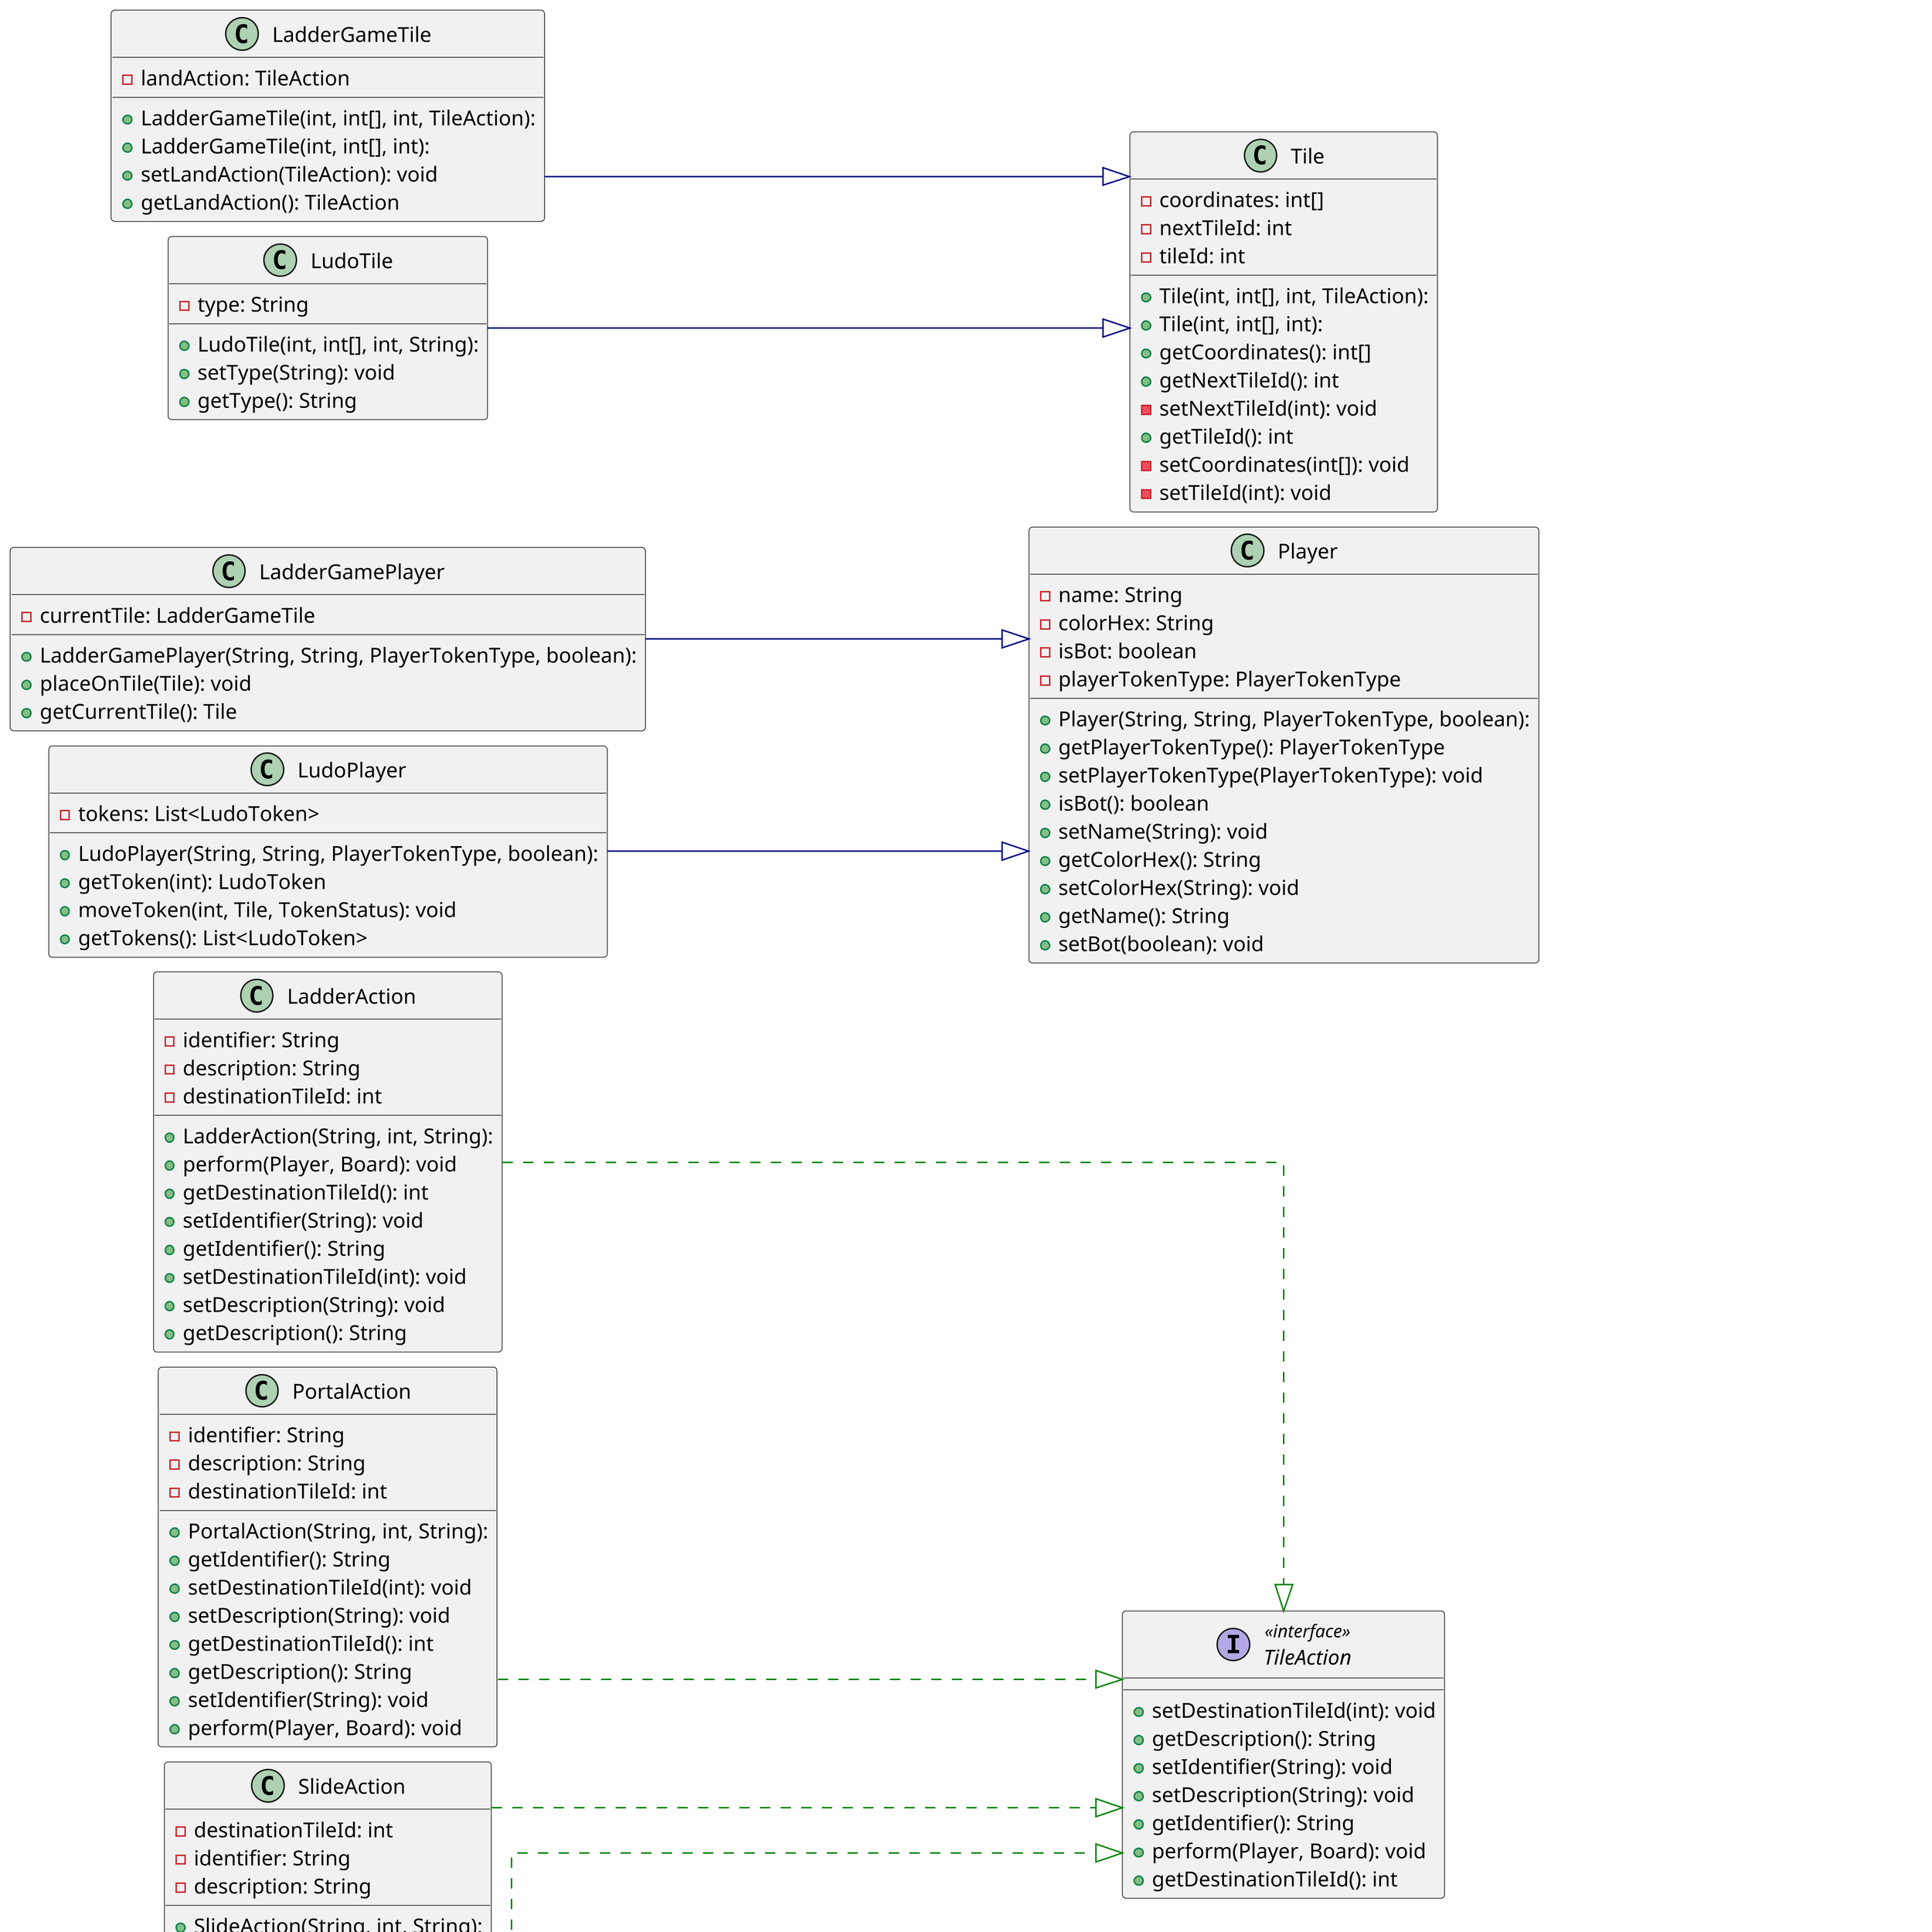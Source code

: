 @startuml

left to right direction
skinparam {
    nodesep 10
    ranksep 260
    linetype ortho
    dpi 300
}

class BaseBoard {
  # BaseBoard(String, String, String):
  # name: String
  # description: String
  # background: String
  # tiles: Map<Integer, Tile>
  + getBackground(): String
  + getName(): String
  + setBackground(String): void
  + getTile(int): Tile
  + getTiles(): List<Tile>
  + getTileCount(): int
  + setDescription(String): void
  + getDescription(): String
  + setName(String): void
  + addTile(Tile): void
}
interface Board << interface >> {
  + getDescription(): String
  + setDescription(String): void
  + addTile(Tile): void
  + setBackground(String): void
  + getName(): String
  + getTileCount(): int
  + createTiles(int, int): void
  + getBackground(): String
  + getTile(int): Tile
  + setName(String): void
  + getTiles(): List<Tile>
}
class BoardGame {
  # BoardGame(Board, List<Player>, int):
  # logger: Logger
  # roundNumber: int
  # observers: List<BoardGameObserver>
  # board: Board
  # dice: Dice
  # players: List<Player>
  # currentPlayer: Player
  + handleRoundNumber(): void
  # checkWinCondition(): void
  + initializeGame(): void
  + getCurrentPlayer(): Player
  # updateCurrentPlayer(): void
  + notifyCurrentPlayerChanged(Player): void
  + getPlayers(): List<Player>
  + getBoard(): Board
  + removeObserver(BoardGameObserver): void
  + getDice(): Dice
  + setPlayers(List<Player>): void
  + addObserver(BoardGameObserver): void
  # incrementRoundNumber(): void
  + getRoundNumber(): int
  + setCurrentPlayer(Player): void
  + setBoard(Board): void
  # createDice(int): void
  + notifyGameFinished(Player): void
  + notifyRoundNumberIncremented(int): void
}
class Dice {
  + Dice(int):
  - diceList: List<Die>
  + getDieValue(int): int
  + rollDice(): void
  - addDice(int): void
  + rollSingleDie(int): void
  + getNumberOfDice(): int
  + getDiceList(): List<Die>
  + getTotalValue(): int
}
class Die {
  + Die():
  - random: Random
  - lastRolledValue: int
  + getValue(): int
  + roll(): void
  - setValue(int): void
}
interface Game << interface >> {
  + getBoard(): Board
  + setPlayers(List<Player>): void
  + getRoundNumber(): int
  + setBoard(Board): void
  + setCurrentPlayer(Player): void
  + initializeGame(): void
  + getDice(): Dice
  + handleRoundNumber(): void
  + getPlayers(): List<Player>
  + getWinner(): Player
  + getCurrentPlayer(): Player
}
class LadderAction {
  + LadderAction(String, int, String):
  - identifier: String
  - description: String
  - destinationTileId: int
  + perform(Player, Board): void
  + getDestinationTileId(): int
  + setIdentifier(String): void
  + getIdentifier(): String
  + setDestinationTileId(int): void
  + setDescription(String): void
  + getDescription(): String
}
class LadderBoardGame {
  + LadderBoardGame(Board, List<Player>, int):
  + notifyTileActionPerformed(Player, TileAction): void
  + performPlayerTurn(int): void
  + initializeGame(): void
  + rollDice(): int
  # handleTileAction(): void
  - findNextTile(Player, int): Tile
  - notifyPlayerMoved(Player, int, int): void
  + movePlayer(int): void
  + getWinner(): Player
}
class LadderGameBoard {
  + LadderGameBoard(String, String, int[], String, String):
  # rowsAndColumns: int[]
  # pattern: String
  # background: String
  + setPattern(String): void
  + getPattern(): String
  + setRowsAndColumns(int[]): void
  + getRowsAndColumns(): int[]
  + createTiles(int, int): void
  + getTileCount(): int
}
class LadderGamePlayer {
  + LadderGamePlayer(String, String, PlayerTokenType, boolean):
  - currentTile: LadderGameTile
  + placeOnTile(Tile): void
  + getCurrentTile(): Tile
}
class LadderGameTile {
  + LadderGameTile(int, int[], int, TileAction):
  + LadderGameTile(int, int[], int):
  - landAction: TileAction
  + setLandAction(TileAction): void
  + getLandAction(): TileAction
}
class LudoBoardGame {
  + LudoBoardGame(Board, List<Player>, int):
  - notifyTokenMoved(Player, LudoToken, int, int, int): void
  - notifyTokenCaptured(Player, LudoToken, int): void
  - notifyTurnSkipped(Player, int): void
  - releaseToken(): void
  + getWinner(): Player
  # checkWinCondition(): void
  - checkCurrentPlayerCanMove(): boolean
  - notifyTokenReleased(Player, int, int): void
  + performPlayerTurn(int): void
  - notifyTokenFinished(Player, LudoToken): void
  + rollDice(): int
  - checkTokenFinished(): void
  + moveToken(int): void
  - handleTokenCapture(Tile): void
  + initializeGame(): void
  - findNextTile(LudoToken, int): Tile
}
class LudoGameBoard {
  + LudoGameBoard(String, String, String, int, Color[]):
  - playerFinishStartIndexes: int[]
  # boardSize: int
  - playerStartIndexes: int[]
  - colors: Color[]
  - playerFinishIndexes: int[]
  - playerTrackStartIndexes: int[]
  - startAreaSize: int
  - totalTrackTileCount: int
  + getPlayerTrackStartIndexes(): int[]
  + setTotalTrackTileCount(int): void
  + getPlayerFinishStartIndexes(): int[]
  + createTiles(int, int): void
  - createFinishSection(int): List<Tile>
  + setPlayerStartIndexes(int[]): void
  + setBoardSize(int): void
  + getBoardSize(): int
  + setColors(Color[]): void
  + getTotalTrackTileCount(): int
  + getStartAreaSize(): int
  + setPlayerTrackStartIndexes(int[]): void
  + getColors(): Color[]
  + setPlayerFinishIndexes(int[]): void
  - rotateCoordinates(int[], int, int): int[]
  + getPlayerStartIndexes(): int[]
  + setStartAreaSize(int): void
  + getPlayerFinishIndexes(): int[]
  + setPlayerFinishStartIndexes(int[]): void
  - createTrackSection(int, int, int[], int, int): List<Tile>
}
class LudoPlayer {
  + LudoPlayer(String, String, PlayerTokenType, boolean):
  - tokens: List<LudoToken>
  + getToken(int): LudoToken
  + moveToken(int, Tile, TokenStatus): void
  + getTokens(): List<LudoToken>
}
class LudoTile {
  + LudoTile(int, int[], int, String):
  - type: String
  + setType(String): void
  + getType(): String
}
class LudoToken {
  + LudoToken(int):
  - tokenId: int
  - currentTile: Tile
  - status: TokenStatus
  + setCurrentTile(Tile): void
  + getStatus(): TokenStatus
  + getTokenId(): int
  + setStatus(TokenStatus): void
  + getCurrentTile(): Tile
}
class Player {
  + Player(String, String, PlayerTokenType, boolean):
  - name: String
  - colorHex: String
  - isBot: boolean
  - playerTokenType: PlayerTokenType
  + getPlayerTokenType(): PlayerTokenType
  + setPlayerTokenType(PlayerTokenType): void
  + isBot(): boolean
  + setName(String): void
  + getColorHex(): String
  + setColorHex(String): void
  + getName(): String
  + setBot(boolean): void
}
enum PlayerTokenType << enumeration >> {
  + PlayerTokenType():
  + TRIANGLE:
  + HEXAGON:
  + CIRCLE:
  + SQUARE:
  + DIAMOND:
  + values(): PlayerTokenType[]
  + valueOf(String): PlayerTokenType
}
class PortalAction {
  + PortalAction(String, int, String):
  - identifier: String
  - description: String
  - destinationTileId: int
  + getIdentifier(): String
  + setDestinationTileId(int): void
  + setDescription(String): void
  + getDestinationTileId(): int
  + getDescription(): String
  + setIdentifier(String): void
  + perform(Player, Board): void
}
class SlideAction {
  + SlideAction(String, int, String):
  - destinationTileId: int
  - identifier: String
  - description: String
  + setIdentifier(String): void
  + setDestinationTileId(int): void
  + setDescription(String): void
  + perform(Player, Board): void
  + getIdentifier(): String
  + getDestinationTileId(): int
  + getDescription(): String
}
class Tile {
  + Tile(int, int[], int, TileAction):
  + Tile(int, int[], int):
  - coordinates: int[]
  - nextTileId: int
  - tileId: int
  + getCoordinates(): int[]
  + getNextTileId(): int
  - setNextTileId(int): void
  + getTileId(): int
  - setCoordinates(int[]): void
  - setTileId(int): void
}
interface TileAction << interface >> {
  + setDestinationTileId(int): void
  + getDescription(): String
  + setIdentifier(String): void
  + setDescription(String): void
  + getIdentifier(): String
  + perform(Player, Board): void
  + getDestinationTileId(): int
}
class WormholeAction {
  + WormholeAction(String, int, String):
  - identifier: String
  - destinationTileId: int
  - description: String
  + getDestinationTileId(): int
  + getDescription(): String
  + setDestinationTileId(int): void
  + getIdentifier(): String
  + setDescription(String): void
  + setIdentifier(String): void
  + perform(Player, Board): void
}

BaseBoard         -[#008200,dashed]-^  Board
BoardGame         -[#008200,dashed]-^  Game
LadderAction      -[#008200,dashed]-^  TileAction
LadderBoardGame   -[#000082,plain]-^  BoardGame
LadderGameBoard   -[#000082,plain]-^  BaseBoard
LadderGamePlayer  -[#000082,plain]-^  Player
LadderGameTile    -[#000082,plain]-^  Tile
LudoBoardGame     -[#000082,plain]-^  BoardGame
LudoGameBoard     -[#000082,plain]-^  BaseBoard
LudoPlayer        -[#000082,plain]-^  Player
LudoTile          -[#000082,plain]-^  Tile
PortalAction      -[#008200,dashed]-^  TileAction
SlideAction       -[#008200,dashed]-^  TileAction
WormholeAction    -[#008200,dashed]-^  TileAction
@enduml
